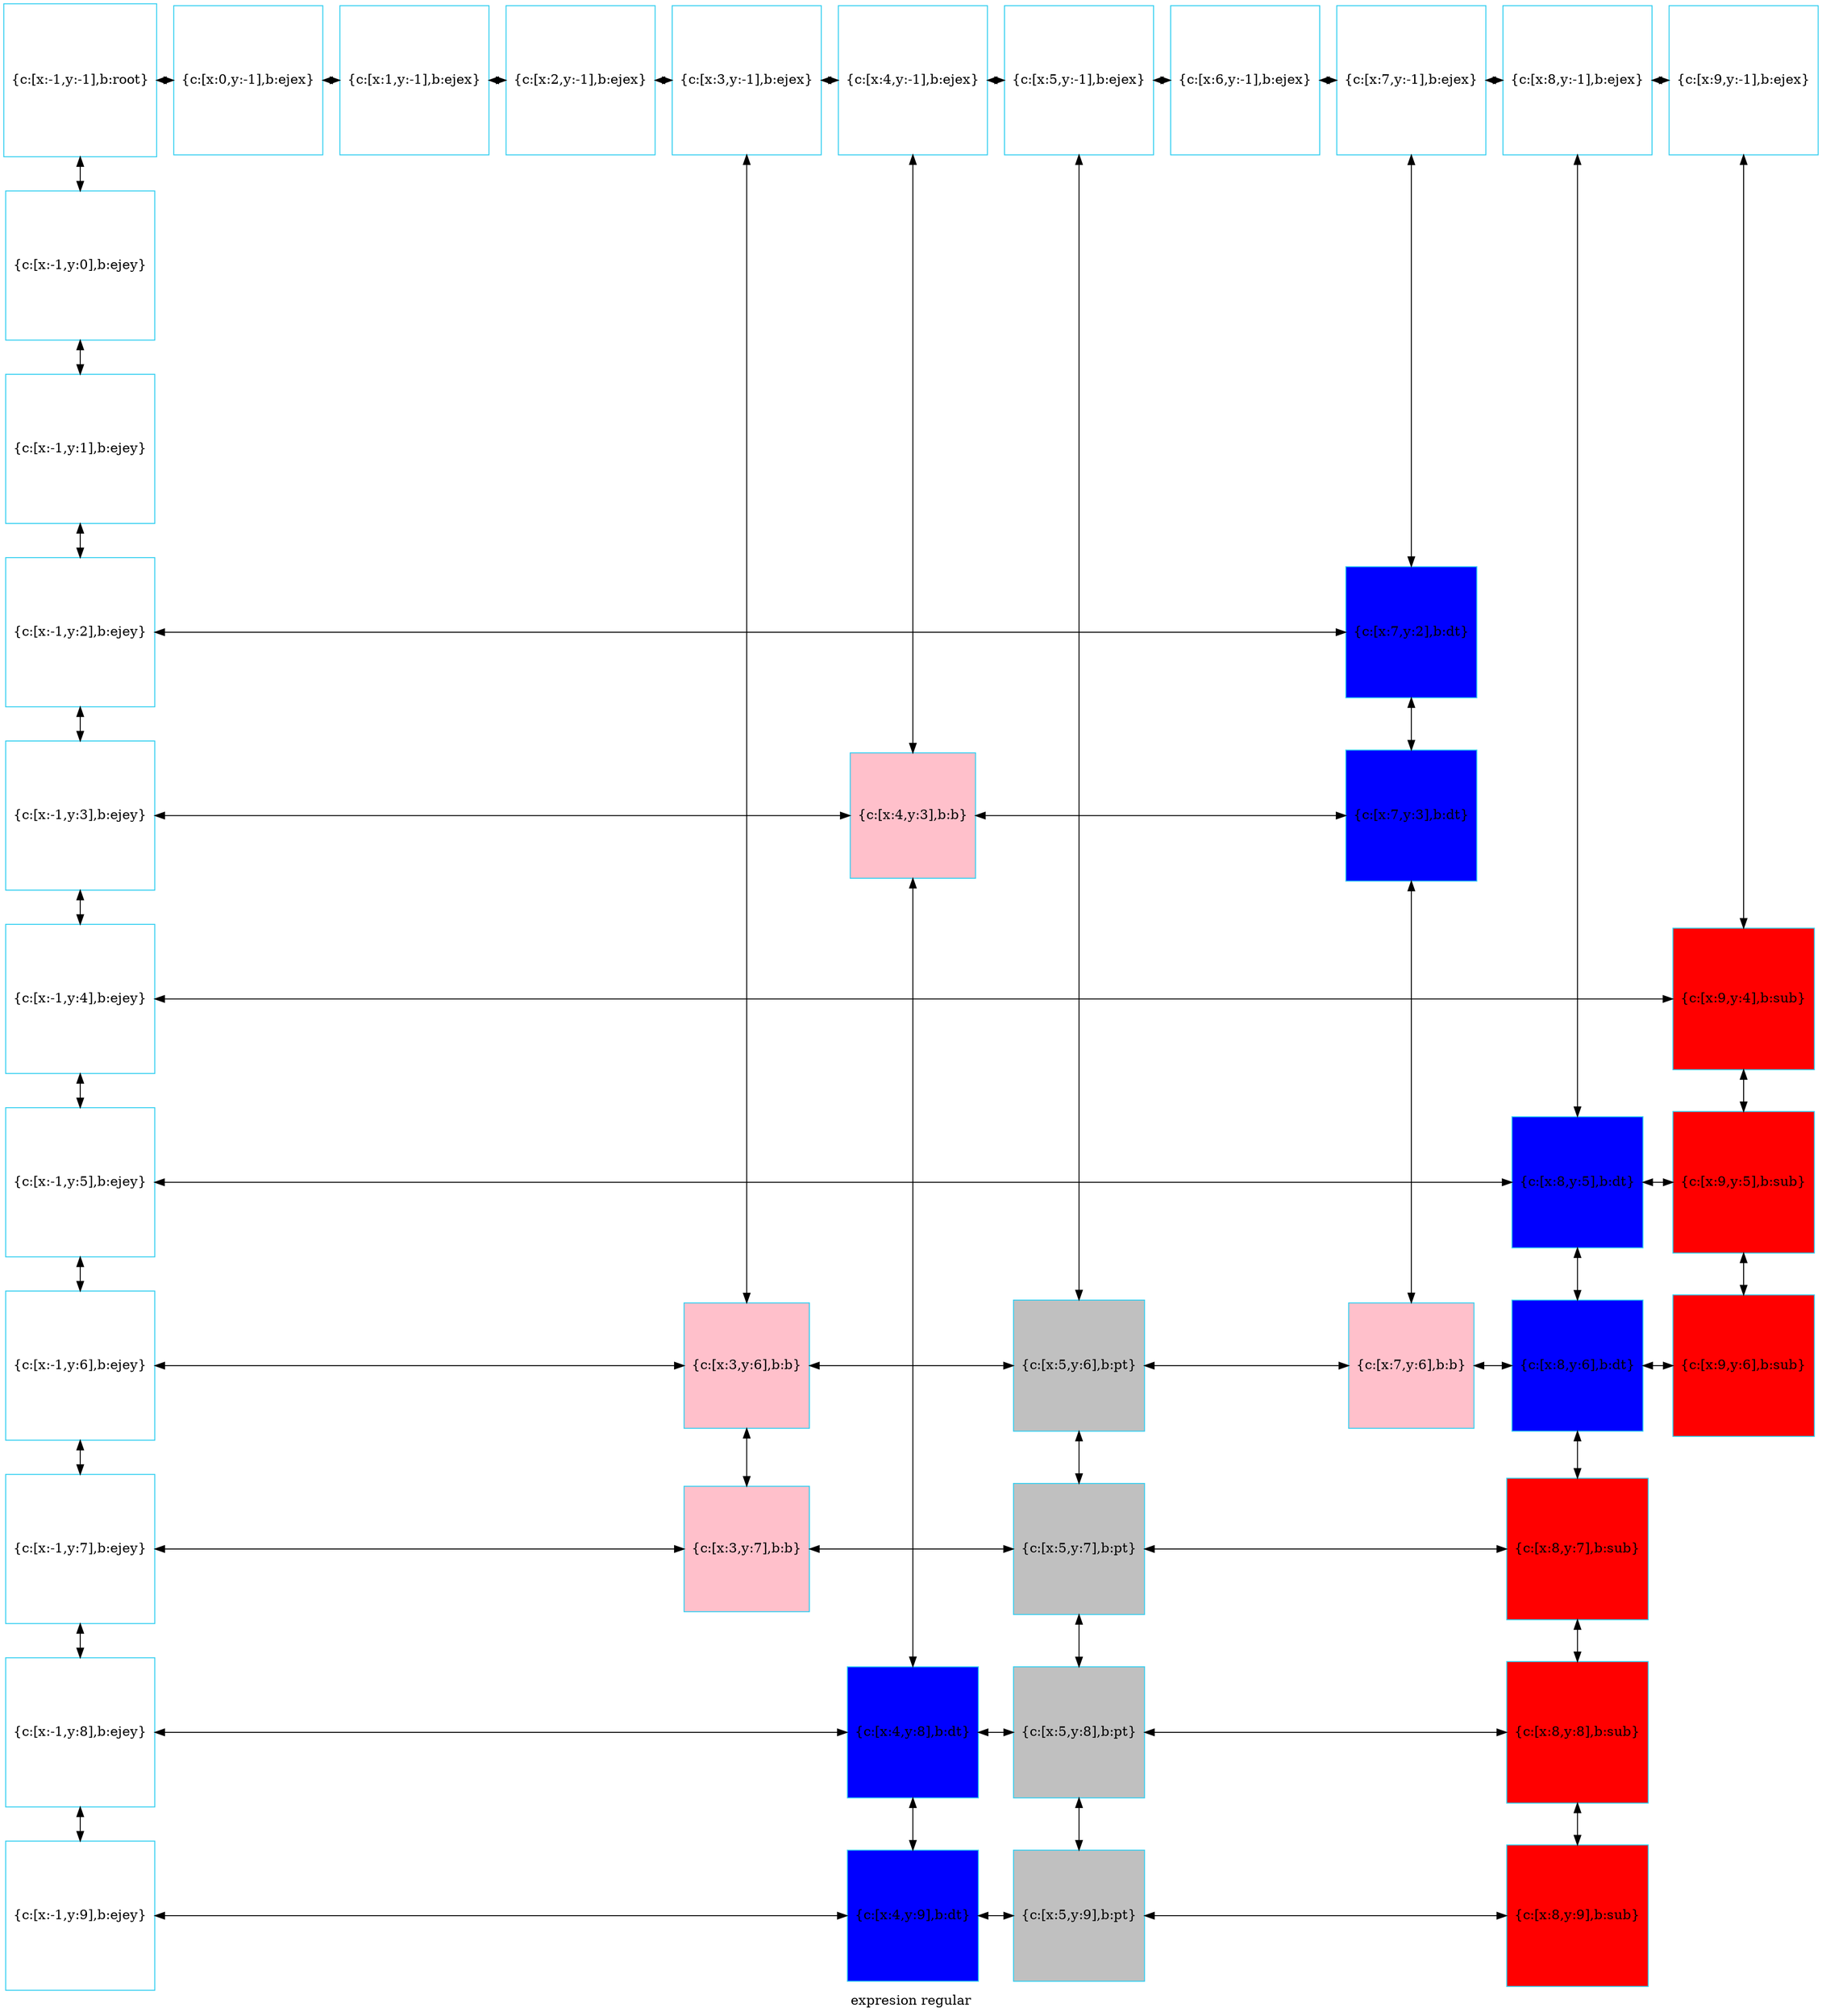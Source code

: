 digraph G
{label="expresion regular"
        node[shape = square]
        node[style = filled]
        node[fillcolor = "#EEEEE"]
        node[color = "#EEEEE"]
        node[color = "#31CEF0"]

2386077290544[label="{c:[x:-1,y:-1],b:root}",fillcolor = "white"]
2386077295296[label="{c:[x:0,y:-1],b:ejex}",fillcolor = "white"]
2386077295248[label="{c:[x:1,y:-1],b:ejex}",fillcolor = "white"]
2386077294816[label="{c:[x:2,y:-1],b:ejex}",fillcolor = "white"]
2386078210832[label="{c:[x:3,y:-1],b:ejex}",fillcolor = "white"]
2386078210928[label="{c:[x:4,y:-1],b:ejex}",fillcolor = "white"]
2386078211072[label="{c:[x:5,y:-1],b:ejex}",fillcolor = "white"]
2386078211216[label="{c:[x:6,y:-1],b:ejex}",fillcolor = "white"]
2386078211360[label="{c:[x:7,y:-1],b:ejex}",fillcolor = "white"]
2386078211504[label="{c:[x:8,y:-1],b:ejex}",fillcolor = "white"]
2386078211648[label="{c:[x:9,y:-1],b:ejex}",fillcolor = "white"]
2386078211792[label="{c:[x:-1,y:0],b:ejey}",fillcolor = "white"]
2386078211936[label="{c:[x:-1,y:1],b:ejey}",fillcolor = "white"]
2386078212080[label="{c:[x:-1,y:2],b:ejey}",fillcolor = "white"]
2386078218032[label="{c:[x:7,y:2],b:dt}",fillcolor = "blue"]
2386078212224[label="{c:[x:-1,y:3],b:ejey}",fillcolor = "white"]
2386078219808[label="{c:[x:4,y:3],b:b}",fillcolor = "pink"]
2386078218368[label="{c:[x:7,y:3],b:dt}",fillcolor = "blue"]
2386078212368[label="{c:[x:-1,y:4],b:ejey}",fillcolor = "white"]
2386078214672[label="{c:[x:9,y:4],b:sub}",fillcolor = "red"]
2386078212512[label="{c:[x:-1,y:5],b:ejey}",fillcolor = "white"]
2386078217696[label="{c:[x:8,y:5],b:dt}",fillcolor = "blue"]
2386078215008[label="{c:[x:9,y:5],b:sub}",fillcolor = "red"]
2386078212656[label="{c:[x:-1,y:6],b:ejey}",fillcolor = "white"]
2386078219376[label="{c:[x:3,y:6],b:b}",fillcolor = "pink"]
2386078213664[label="{c:[x:5,y:6],b:pt}",fillcolor = "gray"]
2386078218704[label="{c:[x:7,y:6],b:b}",fillcolor = "pink"]
2386078217456[label="{c:[x:8,y:6],b:dt}",fillcolor = "blue"]
2386078215344[label="{c:[x:9,y:6],b:sub}",fillcolor = "red"]
2386078212800[label="{c:[x:-1,y:7],b:ejey}",fillcolor = "white"]
2386078219040[label="{c:[x:3,y:7],b:b}",fillcolor = "pink"]
2386078213424[label="{c:[x:5,y:7],b:pt}",fillcolor = "gray"]
2386078215680[label="{c:[x:8,y:7],b:sub}",fillcolor = "red"]
2386078212944[label="{c:[x:-1,y:8],b:ejey}",fillcolor = "white"]
2386078216688[label="{c:[x:4,y:8],b:dt}",fillcolor = "blue"]
2386078214000[label="{c:[x:5,y:8],b:pt}",fillcolor = "gray"]
2386078216016[label="{c:[x:8,y:8],b:sub}",fillcolor = "red"]
2386078213088[label="{c:[x:-1,y:9],b:ejey}",fillcolor = "white"]
2386078217024[label="{c:[x:4,y:9],b:dt}",fillcolor = "blue"]
2386078214336[label="{c:[x:5,y:9],b:pt}",fillcolor = "gray"]
2386078216352[label="{c:[x:8,y:9],b:sub}",fillcolor = "red"]
2386077290544->2386078211792[dir = both];
2386078211792->2386078211936[dir = both];
2386078211936->2386078212080[dir = both];
2386078212080->2386078212224[dir = both];
2386078212224->2386078212368[dir = both];
2386078212368->2386078212512[dir = both];
2386078212512->2386078212656[dir = both];
2386078212656->2386078212800[dir = both];
2386078212800->2386078212944[dir = both];
2386078212944->2386078213088[dir = both];
2386078210832->2386078219376[dir = both];
2386078219376->2386078219040[dir = both];
2386078210928->2386078219808[dir = both];
2386078219808->2386078216688[dir = both];
2386078216688->2386078217024[dir = both];
2386078211072->2386078213664[dir = both];
2386078213664->2386078213424[dir = both];
2386078213424->2386078214000[dir = both];
2386078214000->2386078214336[dir = both];
2386078211360->2386078218032[dir = both];
2386078218032->2386078218368[dir = both];
2386078218368->2386078218704[dir = both];
2386078211504->2386078217696[dir = both];
2386078217696->2386078217456[dir = both];
2386078217456->2386078215680[dir = both];
2386078215680->2386078216016[dir = both];
2386078216016->2386078216352[dir = both];
2386078211648->2386078214672[dir = both];
2386078214672->2386078215008[dir = both];
2386078215008->2386078215344[dir = both];
2386077290544->2386077295296[dir = both];
2386077295296->2386077295248[dir = both];
2386077295248->2386077294816[dir = both];
2386077294816->2386078210832[dir = both];
2386078210832->2386078210928[dir = both];
2386078210928->2386078211072[dir = both];
2386078211072->2386078211216[dir = both];
2386078211216->2386078211360[dir = both];
2386078211360->2386078211504[dir = both];
2386078211504->2386078211648[dir = both];
2386078212080->2386078218032[constraint=false,dir = both];
2386078212224->2386078219808[constraint=false,dir = both];
2386078219808->2386078218368[constraint=false,dir = both];
2386078212368->2386078214672[constraint=false,dir = both];
2386078212512->2386078217696[constraint=false,dir = both];
2386078217696->2386078215008[constraint=false,dir = both];
2386078212656->2386078219376[constraint=false,dir = both];
2386078219376->2386078213664[constraint=false,dir = both];
2386078213664->2386078218704[constraint=false,dir = both];
2386078218704->2386078217456[constraint=false,dir = both];
2386078217456->2386078215344[constraint=false,dir = both];
2386078212800->2386078219040[constraint=false,dir = both];
2386078219040->2386078213424[constraint=false,dir = both];
2386078213424->2386078215680[constraint=false,dir = both];
2386078212944->2386078216688[constraint=false,dir = both];
2386078216688->2386078214000[constraint=false,dir = both];
2386078214000->2386078216016[constraint=false,dir = both];
2386078213088->2386078217024[constraint=false,dir = both];
2386078217024->2386078214336[constraint=false,dir = both];
2386078214336->2386078216352[constraint=false,dir = both];
 {rank=same; 2386077290544;2386077295296;2386077295248;2386077294816;2386078210832;2386078210928;2386078211072;2386078211216;2386078211360;2386078211504;2386078211648;}
 {rank=same; 2386078211792;}
 {rank=same; 2386078211936;}
 {rank=same; 2386078212080;2386078218032;}
 {rank=same; 2386078212224;2386078219808;2386078218368;}
 {rank=same; 2386078212368;2386078214672;}
 {rank=same; 2386078212512;2386078217696;2386078215008;}
 {rank=same; 2386078212656;2386078219376;2386078213664;2386078218704;2386078217456;2386078215344;}
 {rank=same; 2386078212800;2386078219040;2386078213424;2386078215680;}
 {rank=same; 2386078212944;2386078216688;2386078214000;2386078216016;}
 {rank=same; 2386078213088;2386078217024;2386078214336;2386078216352;}
}